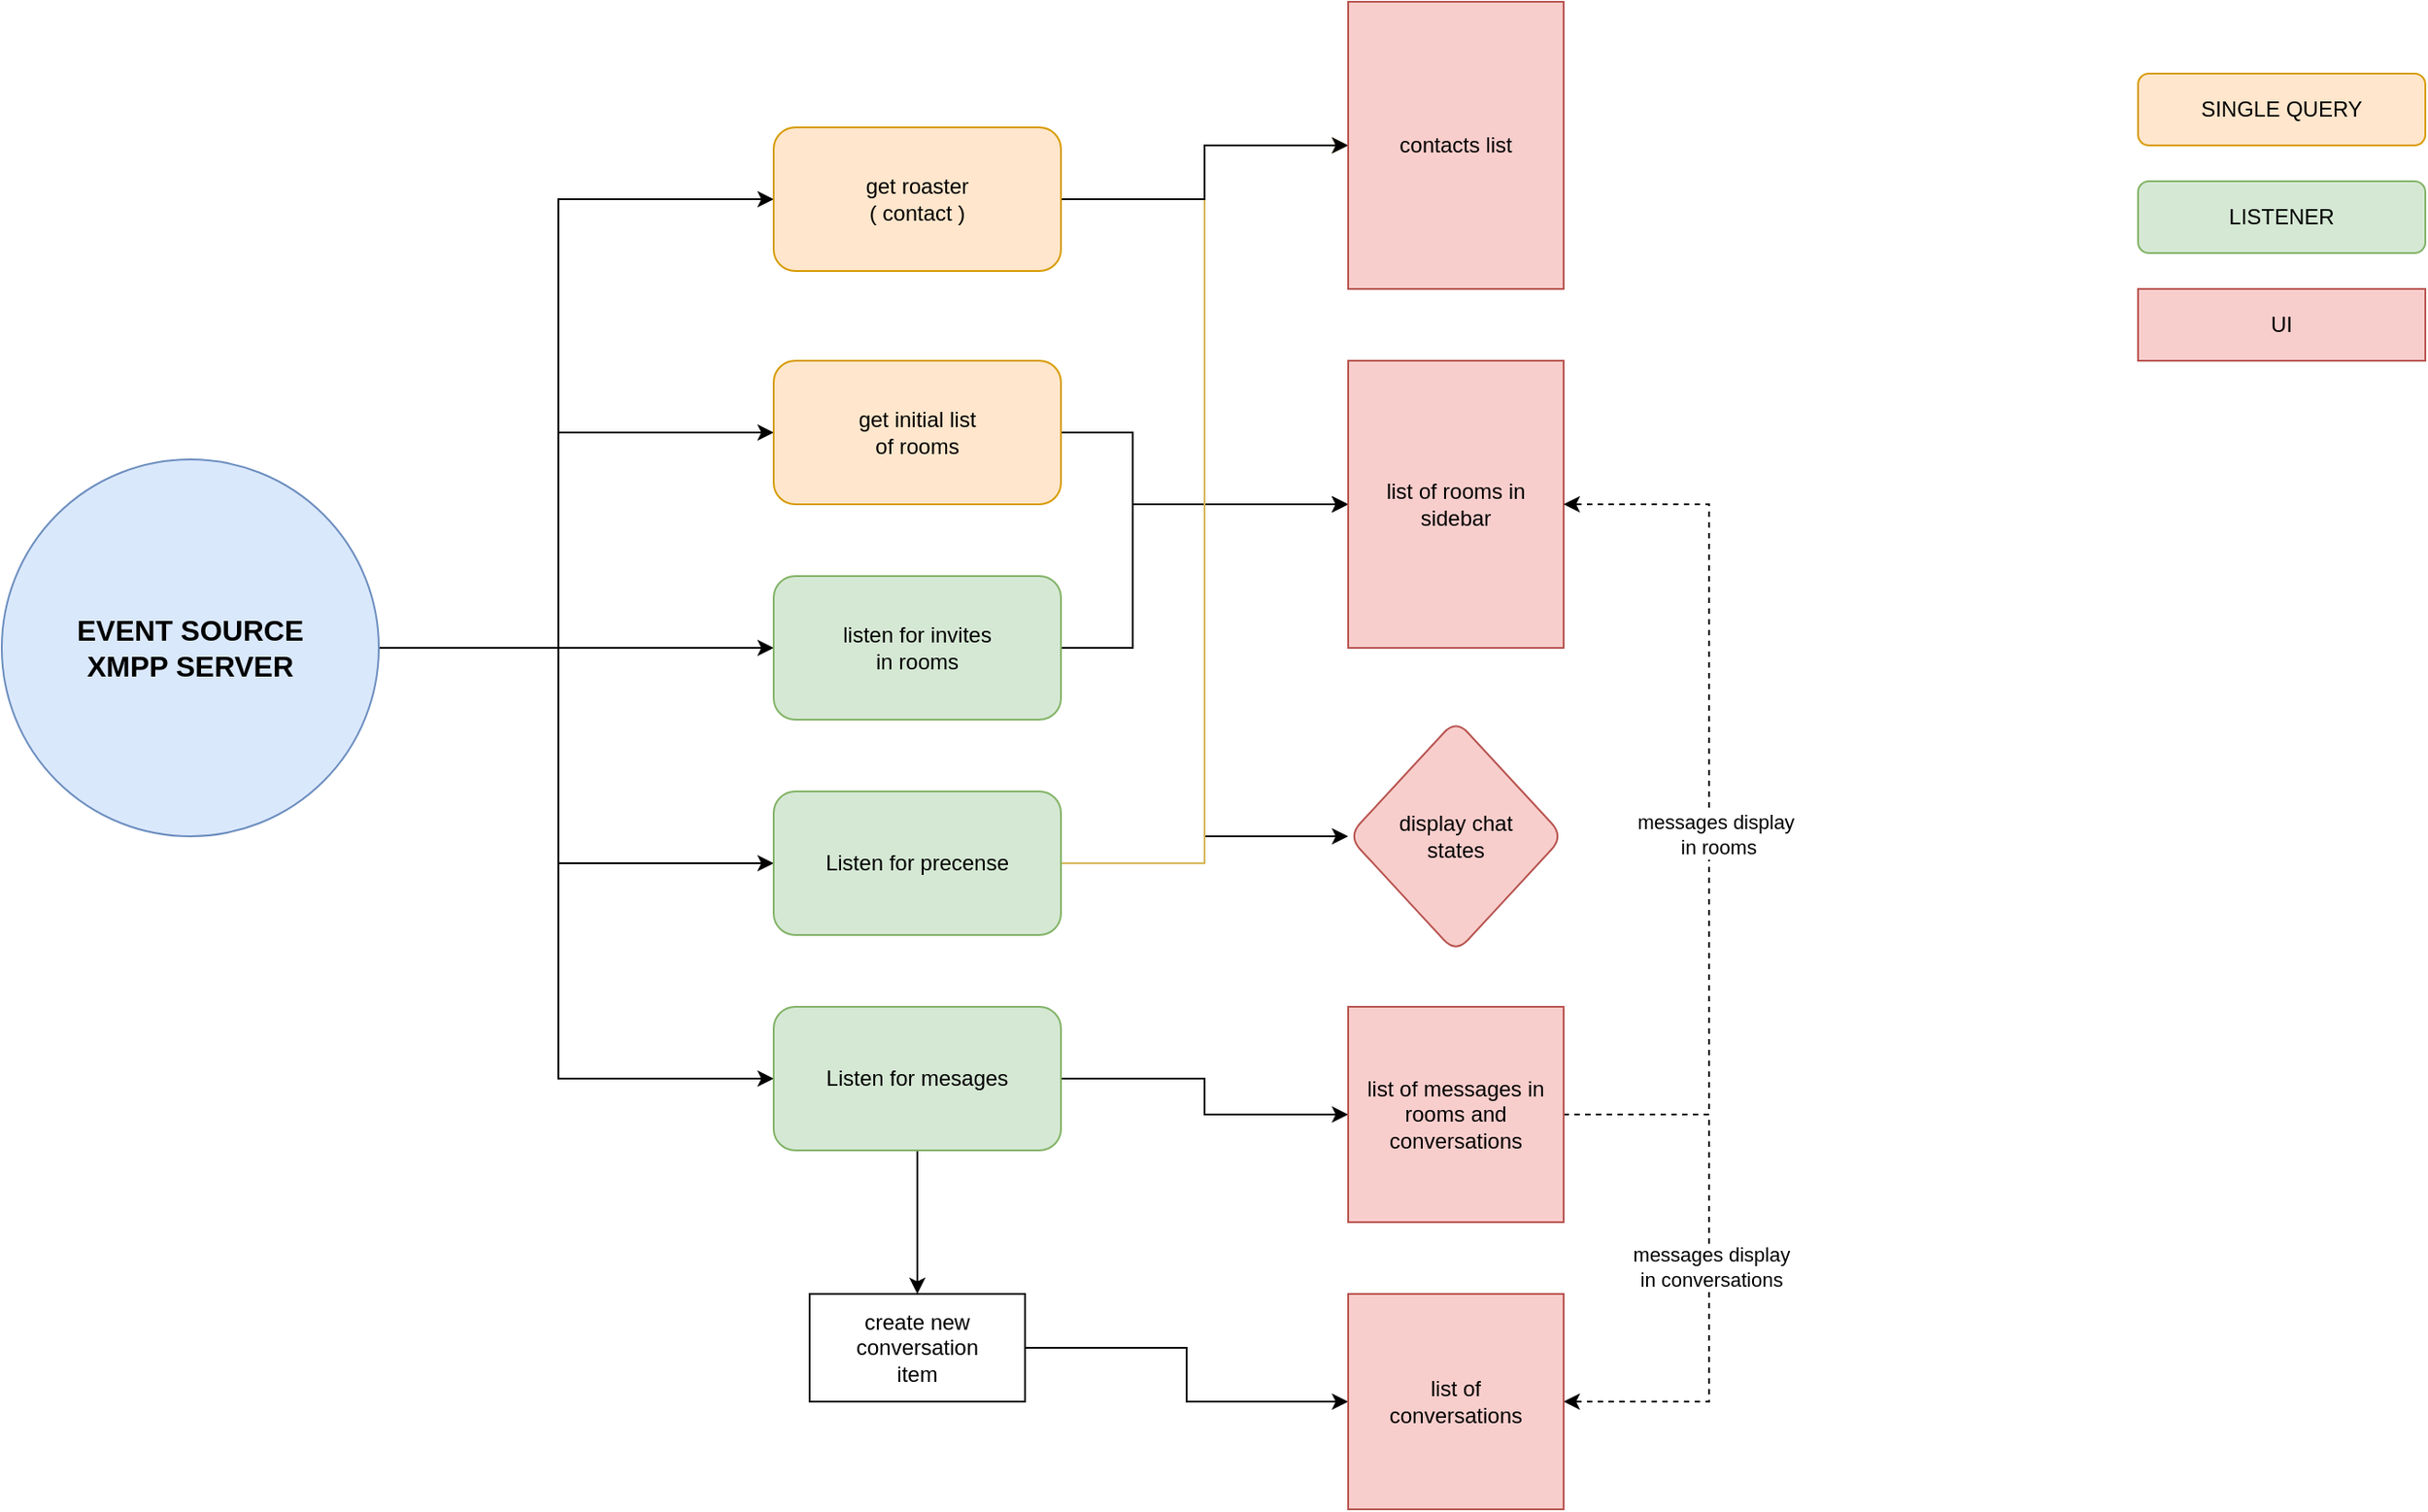 <mxfile version="24.7.16">
  <diagram name="Page-1" id="h0Th_ZjDvessPpVJwmcM">
    <mxGraphModel dx="2899" dy="2234" grid="1" gridSize="10" guides="1" tooltips="1" connect="1" arrows="1" fold="1" page="1" pageScale="1" pageWidth="850" pageHeight="1100" math="0" shadow="0">
      <root>
        <mxCell id="0" />
        <mxCell id="1" parent="0" />
        <mxCell id="hbguQySl4ZeP06c_W2Cy-9" style="edgeStyle=orthogonalEdgeStyle;rounded=0;orthogonalLoop=1;jettySize=auto;html=1;entryX=0;entryY=0.5;entryDx=0;entryDy=0;" edge="1" parent="1" source="hbguQySl4ZeP06c_W2Cy-1" target="hbguQySl4ZeP06c_W2Cy-5">
          <mxGeometry relative="1" as="geometry" />
        </mxCell>
        <mxCell id="hbguQySl4ZeP06c_W2Cy-18" style="edgeStyle=orthogonalEdgeStyle;rounded=0;orthogonalLoop=1;jettySize=auto;html=1;entryX=0;entryY=0.5;entryDx=0;entryDy=0;" edge="1" parent="1" source="hbguQySl4ZeP06c_W2Cy-1" target="hbguQySl4ZeP06c_W2Cy-17">
          <mxGeometry relative="1" as="geometry">
            <mxPoint x="190" y="450" as="targetPoint" />
            <Array as="points">
              <mxPoint x="240" y="200" />
              <mxPoint x="240" y="440" />
            </Array>
          </mxGeometry>
        </mxCell>
        <mxCell id="hbguQySl4ZeP06c_W2Cy-19" style="edgeStyle=orthogonalEdgeStyle;rounded=0;orthogonalLoop=1;jettySize=auto;html=1;entryX=0;entryY=0.5;entryDx=0;entryDy=0;" edge="1" parent="1" source="hbguQySl4ZeP06c_W2Cy-1" target="hbguQySl4ZeP06c_W2Cy-3">
          <mxGeometry relative="1" as="geometry">
            <mxPoint x="320" y="80" as="targetPoint" />
            <Array as="points">
              <mxPoint x="240" y="200" />
              <mxPoint x="240" y="80" />
            </Array>
          </mxGeometry>
        </mxCell>
        <mxCell id="hbguQySl4ZeP06c_W2Cy-21" style="edgeStyle=orthogonalEdgeStyle;rounded=0;orthogonalLoop=1;jettySize=auto;html=1;entryX=0;entryY=0.5;entryDx=0;entryDy=0;" edge="1" parent="1" source="hbguQySl4ZeP06c_W2Cy-1" target="hbguQySl4ZeP06c_W2Cy-16">
          <mxGeometry relative="1" as="geometry">
            <mxPoint x="320" y="350" as="targetPoint" />
            <Array as="points">
              <mxPoint x="240" y="200" />
              <mxPoint x="240" y="320" />
            </Array>
          </mxGeometry>
        </mxCell>
        <mxCell id="hbguQySl4ZeP06c_W2Cy-32" style="edgeStyle=orthogonalEdgeStyle;rounded=0;orthogonalLoop=1;jettySize=auto;html=1;entryX=0;entryY=0.5;entryDx=0;entryDy=0;" edge="1" parent="1" source="hbguQySl4ZeP06c_W2Cy-1" target="hbguQySl4ZeP06c_W2Cy-31">
          <mxGeometry relative="1" as="geometry">
            <mxPoint x="140" y="-80" as="targetPoint" />
            <Array as="points">
              <mxPoint x="240" y="200" />
              <mxPoint x="240" y="-50" />
            </Array>
          </mxGeometry>
        </mxCell>
        <mxCell id="hbguQySl4ZeP06c_W2Cy-1" value="&lt;div style=&quot;font-size: 16px;&quot;&gt;&lt;font style=&quot;font-size: 16px;&quot;&gt;&lt;b&gt;EVENT SOURCE&lt;/b&gt;&lt;/font&gt;&lt;/div&gt;&lt;div style=&quot;font-size: 16px;&quot;&gt;&lt;font style=&quot;font-size: 16px;&quot;&gt;&lt;b&gt;&lt;font style=&quot;font-size: 16px;&quot;&gt;XMPP SERVER&lt;/font&gt;&lt;br&gt;&lt;/b&gt;&lt;/font&gt;&lt;/div&gt;" style="ellipse;whiteSpace=wrap;html=1;aspect=fixed;fillColor=#dae8fc;strokeColor=#6c8ebf;" vertex="1" parent="1">
          <mxGeometry x="-70" y="95" width="210" height="210" as="geometry" />
        </mxCell>
        <mxCell id="hbguQySl4ZeP06c_W2Cy-14" style="edgeStyle=orthogonalEdgeStyle;rounded=0;orthogonalLoop=1;jettySize=auto;html=1;entryX=0;entryY=0.5;entryDx=0;entryDy=0;" edge="1" parent="1" source="hbguQySl4ZeP06c_W2Cy-3" target="hbguQySl4ZeP06c_W2Cy-13">
          <mxGeometry relative="1" as="geometry">
            <Array as="points">
              <mxPoint x="560" y="80" />
              <mxPoint x="560" y="120" />
            </Array>
          </mxGeometry>
        </mxCell>
        <mxCell id="hbguQySl4ZeP06c_W2Cy-3" value="&lt;div&gt;get initial list&lt;/div&gt;&lt;div&gt;of rooms&lt;/div&gt;" style="rounded=1;whiteSpace=wrap;html=1;fillColor=#ffe6cc;strokeColor=#d79b00;" vertex="1" parent="1">
          <mxGeometry x="360" y="40" width="160" height="80" as="geometry" />
        </mxCell>
        <mxCell id="hbguQySl4ZeP06c_W2Cy-10" style="edgeStyle=orthogonalEdgeStyle;rounded=0;orthogonalLoop=1;jettySize=auto;html=1;entryX=0;entryY=0.5;entryDx=0;entryDy=0;" edge="1" parent="1" source="hbguQySl4ZeP06c_W2Cy-5" target="hbguQySl4ZeP06c_W2Cy-13">
          <mxGeometry relative="1" as="geometry">
            <mxPoint x="650" y="150" as="targetPoint" />
            <Array as="points">
              <mxPoint x="560" y="200" />
              <mxPoint x="560" y="120" />
            </Array>
          </mxGeometry>
        </mxCell>
        <mxCell id="hbguQySl4ZeP06c_W2Cy-5" value="&lt;div&gt;listen for invites&lt;/div&gt;&lt;div&gt;in rooms &lt;/div&gt;" style="rounded=1;whiteSpace=wrap;html=1;fillColor=#d5e8d4;strokeColor=#82b366;" vertex="1" parent="1">
          <mxGeometry x="360" y="160" width="160" height="80" as="geometry" />
        </mxCell>
        <mxCell id="hbguQySl4ZeP06c_W2Cy-13" value="&lt;div&gt;list of rooms in sidebar&lt;/div&gt;" style="rounded=0;whiteSpace=wrap;html=1;fillColor=#f8cecc;strokeColor=#b85450;" vertex="1" parent="1">
          <mxGeometry x="680" y="40" width="120" height="160" as="geometry" />
        </mxCell>
        <mxCell id="hbguQySl4ZeP06c_W2Cy-23" value="" style="edgeStyle=orthogonalEdgeStyle;rounded=0;orthogonalLoop=1;jettySize=auto;html=1;" edge="1" parent="1" source="hbguQySl4ZeP06c_W2Cy-16" target="hbguQySl4ZeP06c_W2Cy-22">
          <mxGeometry relative="1" as="geometry" />
        </mxCell>
        <mxCell id="hbguQySl4ZeP06c_W2Cy-45" style="edgeStyle=orthogonalEdgeStyle;rounded=0;orthogonalLoop=1;jettySize=auto;html=1;fillColor=#fff2cc;strokeColor=#d6b656;" edge="1" parent="1" source="hbguQySl4ZeP06c_W2Cy-16">
          <mxGeometry relative="1" as="geometry">
            <mxPoint x="680" y="-80" as="targetPoint" />
            <Array as="points">
              <mxPoint x="600" y="320" />
              <mxPoint x="600" y="-80" />
            </Array>
          </mxGeometry>
        </mxCell>
        <mxCell id="hbguQySl4ZeP06c_W2Cy-16" value="&lt;div&gt;Listen for precense&lt;/div&gt;" style="rounded=1;whiteSpace=wrap;html=1;fillColor=#d5e8d4;strokeColor=#82b366;" vertex="1" parent="1">
          <mxGeometry x="360" y="280" width="160" height="80" as="geometry" />
        </mxCell>
        <mxCell id="hbguQySl4ZeP06c_W2Cy-24" style="edgeStyle=orthogonalEdgeStyle;rounded=0;orthogonalLoop=1;jettySize=auto;html=1;entryX=0;entryY=0.5;entryDx=0;entryDy=0;" edge="1" parent="1" source="hbguQySl4ZeP06c_W2Cy-17" target="hbguQySl4ZeP06c_W2Cy-20">
          <mxGeometry relative="1" as="geometry" />
        </mxCell>
        <mxCell id="hbguQySl4ZeP06c_W2Cy-28" style="edgeStyle=orthogonalEdgeStyle;rounded=0;orthogonalLoop=1;jettySize=auto;html=1;entryX=0.5;entryY=0;entryDx=0;entryDy=0;" edge="1" parent="1" source="hbguQySl4ZeP06c_W2Cy-17" target="hbguQySl4ZeP06c_W2Cy-26">
          <mxGeometry relative="1" as="geometry">
            <mxPoint x="440" y="520" as="targetPoint" />
          </mxGeometry>
        </mxCell>
        <mxCell id="hbguQySl4ZeP06c_W2Cy-17" value="&lt;div&gt;Listen for mesages&lt;/div&gt;" style="rounded=1;whiteSpace=wrap;html=1;fillColor=#d5e8d4;strokeColor=#82b366;" vertex="1" parent="1">
          <mxGeometry x="360" y="400" width="160" height="80" as="geometry" />
        </mxCell>
        <mxCell id="hbguQySl4ZeP06c_W2Cy-36" style="edgeStyle=orthogonalEdgeStyle;rounded=0;orthogonalLoop=1;jettySize=auto;html=1;entryX=1;entryY=0.5;entryDx=0;entryDy=0;dashed=1;" edge="1" parent="1" source="hbguQySl4ZeP06c_W2Cy-20" target="hbguQySl4ZeP06c_W2Cy-13">
          <mxGeometry relative="1" as="geometry">
            <mxPoint x="880" y="120" as="targetPoint" />
            <Array as="points">
              <mxPoint x="881" y="460" />
              <mxPoint x="881" y="120" />
            </Array>
          </mxGeometry>
        </mxCell>
        <mxCell id="hbguQySl4ZeP06c_W2Cy-37" value="&lt;div&gt;messages display&amp;nbsp;&lt;/div&gt;&lt;div&gt;in rooms&lt;/div&gt;" style="edgeLabel;html=1;align=center;verticalAlign=middle;resizable=0;points=[];" vertex="1" connectable="0" parent="hbguQySl4ZeP06c_W2Cy-36">
          <mxGeometry x="-0.054" y="-5" relative="1" as="geometry">
            <mxPoint as="offset" />
          </mxGeometry>
        </mxCell>
        <mxCell id="hbguQySl4ZeP06c_W2Cy-38" style="edgeStyle=orthogonalEdgeStyle;rounded=0;orthogonalLoop=1;jettySize=auto;html=1;entryX=1;entryY=0.5;entryDx=0;entryDy=0;dashed=1;" edge="1" parent="1" source="hbguQySl4ZeP06c_W2Cy-20" target="hbguQySl4ZeP06c_W2Cy-29">
          <mxGeometry relative="1" as="geometry">
            <mxPoint x="880" y="610" as="targetPoint" />
            <Array as="points">
              <mxPoint x="881" y="460" />
              <mxPoint x="881" y="620" />
            </Array>
          </mxGeometry>
        </mxCell>
        <mxCell id="hbguQySl4ZeP06c_W2Cy-41" value="&lt;div&gt;messages display&lt;/div&gt;&lt;div&gt;in conversations&lt;br&gt;&lt;/div&gt;" style="edgeLabel;html=1;align=center;verticalAlign=middle;resizable=0;points=[];" vertex="1" connectable="0" parent="hbguQySl4ZeP06c_W2Cy-38">
          <mxGeometry x="0.027" y="1" relative="1" as="geometry">
            <mxPoint as="offset" />
          </mxGeometry>
        </mxCell>
        <mxCell id="hbguQySl4ZeP06c_W2Cy-20" value="&lt;div&gt;list of messages in rooms and conversations&lt;/div&gt;" style="rounded=0;whiteSpace=wrap;html=1;fillColor=#f8cecc;strokeColor=#b85450;" vertex="1" parent="1">
          <mxGeometry x="680" y="400" width="120" height="120" as="geometry" />
        </mxCell>
        <mxCell id="hbguQySl4ZeP06c_W2Cy-22" value="&lt;div&gt;display chat&lt;/div&gt;&lt;div&gt;states&lt;/div&gt;" style="rhombus;whiteSpace=wrap;html=1;fillColor=#f8cecc;strokeColor=#b85450;rounded=1;" vertex="1" parent="1">
          <mxGeometry x="680" y="240" width="120" height="130" as="geometry" />
        </mxCell>
        <mxCell id="hbguQySl4ZeP06c_W2Cy-30" style="edgeStyle=orthogonalEdgeStyle;rounded=0;orthogonalLoop=1;jettySize=auto;html=1;entryX=0;entryY=0.5;entryDx=0;entryDy=0;" edge="1" parent="1" source="hbguQySl4ZeP06c_W2Cy-26" target="hbguQySl4ZeP06c_W2Cy-29">
          <mxGeometry relative="1" as="geometry" />
        </mxCell>
        <mxCell id="hbguQySl4ZeP06c_W2Cy-26" value="&lt;div&gt;create new conversation&lt;/div&gt;&lt;div&gt;item&lt;br&gt;&lt;/div&gt;" style="whiteSpace=wrap;html=1;" vertex="1" parent="1">
          <mxGeometry x="380" y="560" width="120" height="60" as="geometry" />
        </mxCell>
        <mxCell id="hbguQySl4ZeP06c_W2Cy-29" value="&lt;div&gt;list of&lt;/div&gt;&lt;div&gt;conversations&lt;br&gt;&lt;/div&gt;" style="rounded=0;whiteSpace=wrap;html=1;fillColor=#f8cecc;strokeColor=#b85450;" vertex="1" parent="1">
          <mxGeometry x="680" y="560" width="120" height="120" as="geometry" />
        </mxCell>
        <mxCell id="hbguQySl4ZeP06c_W2Cy-34" style="edgeStyle=orthogonalEdgeStyle;rounded=0;orthogonalLoop=1;jettySize=auto;html=1;entryX=0;entryY=0.5;entryDx=0;entryDy=0;" edge="1" parent="1" source="hbguQySl4ZeP06c_W2Cy-31" target="hbguQySl4ZeP06c_W2Cy-33">
          <mxGeometry relative="1" as="geometry" />
        </mxCell>
        <mxCell id="hbguQySl4ZeP06c_W2Cy-31" value="&lt;div&gt;get roaster&lt;/div&gt;&lt;div&gt;( contact )&lt;br&gt;&lt;/div&gt;" style="rounded=1;whiteSpace=wrap;html=1;fillColor=#ffe6cc;strokeColor=#d79b00;" vertex="1" parent="1">
          <mxGeometry x="360" y="-90" width="160" height="80" as="geometry" />
        </mxCell>
        <mxCell id="hbguQySl4ZeP06c_W2Cy-33" value="&lt;div&gt;contacts list&lt;/div&gt;" style="rounded=0;whiteSpace=wrap;html=1;fillColor=#f8cecc;strokeColor=#b85450;" vertex="1" parent="1">
          <mxGeometry x="680" y="-160" width="120" height="160" as="geometry" />
        </mxCell>
        <mxCell id="hbguQySl4ZeP06c_W2Cy-42" value="SINGLE QUERY" style="rounded=1;whiteSpace=wrap;html=1;fillColor=#ffe6cc;strokeColor=#d79b00;" vertex="1" parent="1">
          <mxGeometry x="1120" y="-120" width="160" height="40" as="geometry" />
        </mxCell>
        <mxCell id="hbguQySl4ZeP06c_W2Cy-43" value="LISTENER" style="rounded=1;whiteSpace=wrap;html=1;fillColor=#d5e8d4;strokeColor=#82b366;" vertex="1" parent="1">
          <mxGeometry x="1120" y="-60" width="160" height="40" as="geometry" />
        </mxCell>
        <mxCell id="hbguQySl4ZeP06c_W2Cy-44" value="&lt;div&gt;UI&lt;/div&gt;" style="rounded=0;whiteSpace=wrap;html=1;fillColor=#f8cecc;strokeColor=#b85450;" vertex="1" parent="1">
          <mxGeometry x="1120" width="160" height="40" as="geometry" />
        </mxCell>
      </root>
    </mxGraphModel>
  </diagram>
</mxfile>
